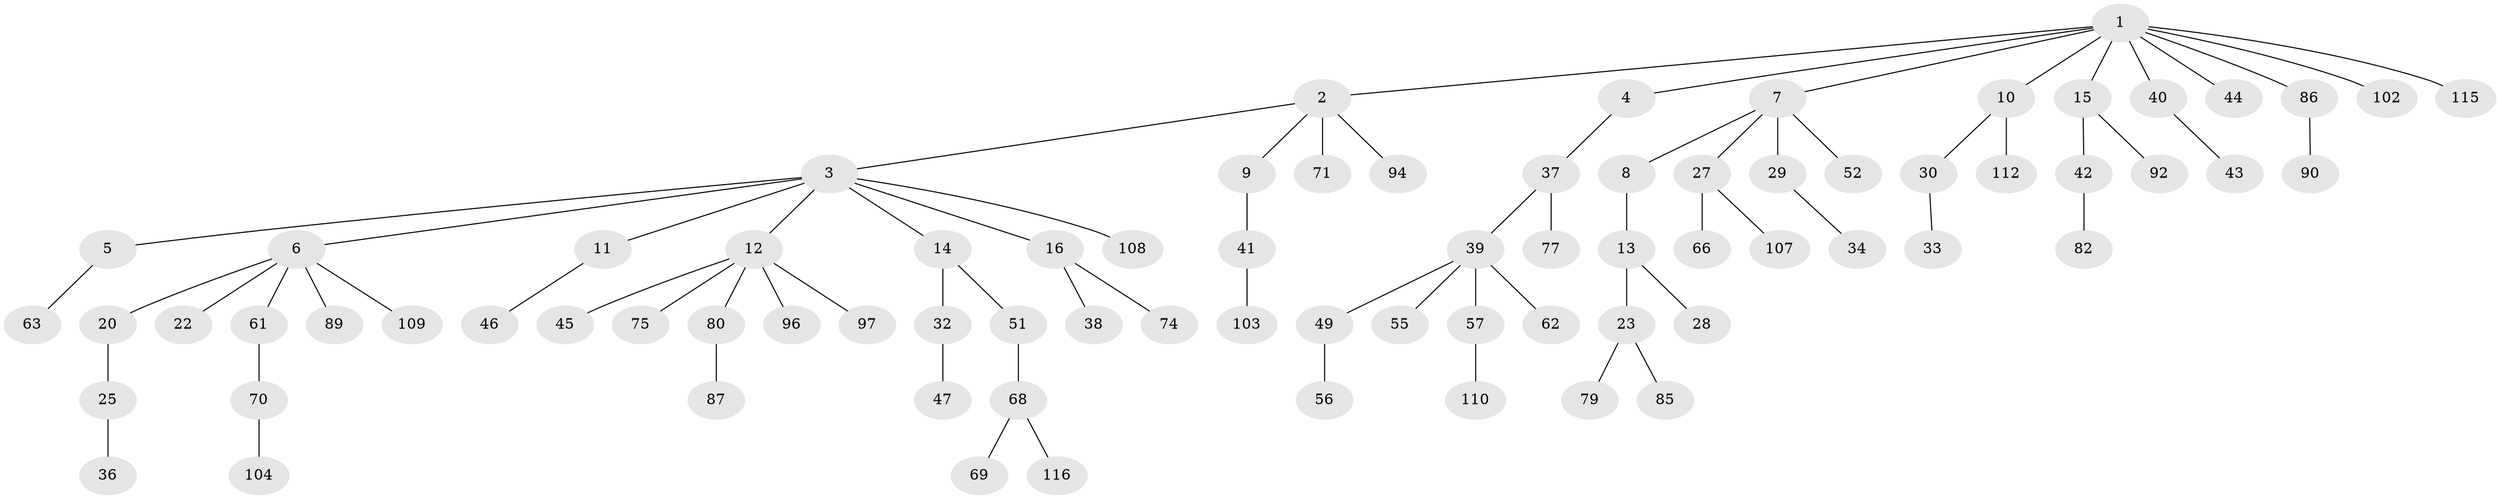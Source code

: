 // original degree distribution, {6: 0.042735042735042736, 8: 0.008547008547008548, 2: 0.3076923076923077, 4: 0.02564102564102564, 5: 0.008547008547008548, 3: 0.1452991452991453, 1: 0.46153846153846156}
// Generated by graph-tools (version 1.1) at 2025/42/03/06/25 10:42:05]
// undirected, 78 vertices, 77 edges
graph export_dot {
graph [start="1"]
  node [color=gray90,style=filled];
  1 [super="+21"];
  2 [super="+17"];
  3 [super="+95"];
  4;
  5 [super="+50"];
  6 [super="+48"];
  7;
  8 [super="+100"];
  9 [super="+24"];
  10 [super="+73"];
  11 [super="+18"];
  12 [super="+84"];
  13 [super="+19"];
  14;
  15 [super="+78"];
  16 [super="+31"];
  20;
  22;
  23 [super="+26"];
  25 [super="+101"];
  27 [super="+53"];
  28;
  29 [super="+54"];
  30;
  32 [super="+65"];
  33 [super="+35"];
  34;
  36 [super="+60"];
  37 [super="+58"];
  38;
  39 [super="+64"];
  40 [super="+59"];
  41;
  42;
  43;
  44 [super="+67"];
  45;
  46;
  47 [super="+106"];
  49 [super="+81"];
  51 [super="+72"];
  52 [super="+117"];
  55;
  56 [super="+91"];
  57 [super="+83"];
  61;
  62;
  63;
  66 [super="+111"];
  68 [super="+105"];
  69 [super="+113"];
  70 [super="+76"];
  71;
  74;
  75;
  77 [super="+99"];
  79;
  80;
  82 [super="+88"];
  85;
  86;
  87 [super="+98"];
  89;
  90;
  92 [super="+93"];
  94;
  96;
  97;
  102;
  103;
  104;
  107;
  108;
  109;
  110;
  112 [super="+114"];
  115;
  116;
  1 -- 2;
  1 -- 4;
  1 -- 7;
  1 -- 10;
  1 -- 15;
  1 -- 115;
  1 -- 102;
  1 -- 86;
  1 -- 40;
  1 -- 44;
  2 -- 3;
  2 -- 9;
  2 -- 71;
  2 -- 94;
  3 -- 5;
  3 -- 6;
  3 -- 11;
  3 -- 12;
  3 -- 14;
  3 -- 16;
  3 -- 108;
  4 -- 37;
  5 -- 63;
  6 -- 20;
  6 -- 22;
  6 -- 89;
  6 -- 61;
  6 -- 109;
  7 -- 8;
  7 -- 27;
  7 -- 29;
  7 -- 52;
  8 -- 13;
  9 -- 41;
  10 -- 30;
  10 -- 112;
  11 -- 46;
  12 -- 45;
  12 -- 75;
  12 -- 80;
  12 -- 96;
  12 -- 97;
  13 -- 23;
  13 -- 28;
  14 -- 32;
  14 -- 51;
  15 -- 42;
  15 -- 92;
  16 -- 38;
  16 -- 74;
  20 -- 25;
  23 -- 85;
  23 -- 79;
  25 -- 36;
  27 -- 107;
  27 -- 66;
  29 -- 34;
  30 -- 33;
  32 -- 47;
  37 -- 39;
  37 -- 77;
  39 -- 49;
  39 -- 55;
  39 -- 57;
  39 -- 62;
  40 -- 43;
  41 -- 103;
  42 -- 82;
  49 -- 56;
  51 -- 68;
  57 -- 110;
  61 -- 70;
  68 -- 69;
  68 -- 116;
  70 -- 104;
  80 -- 87;
  86 -- 90;
}
